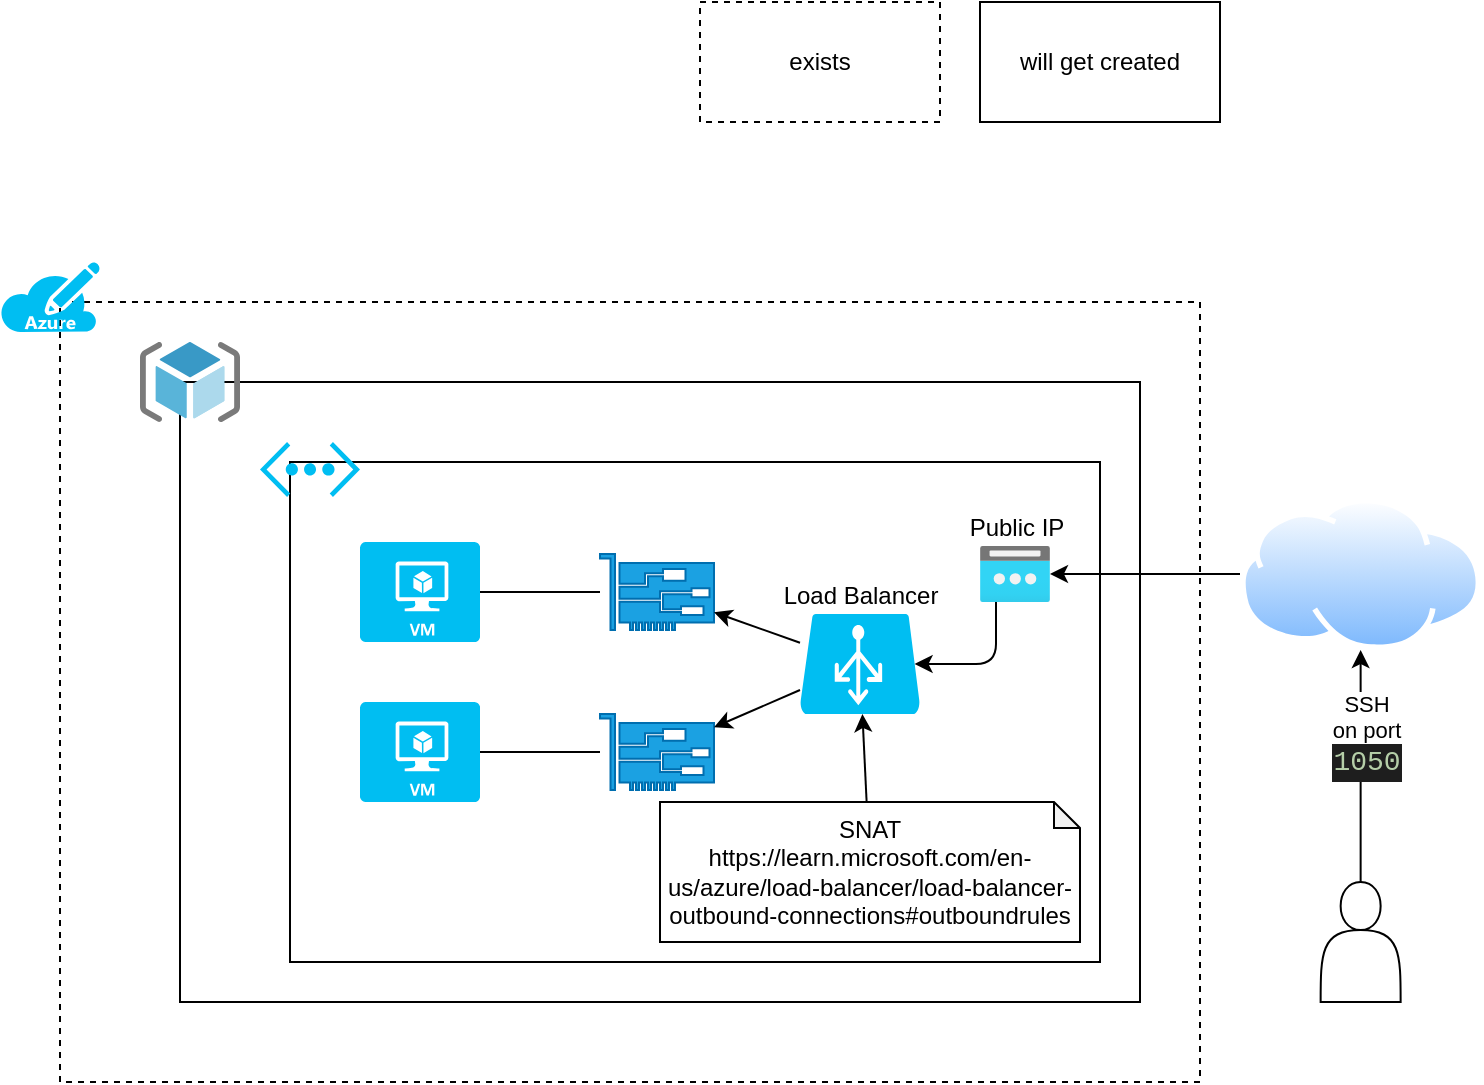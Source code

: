 <mxfile>
    <diagram id="pXDK_OTlS8100C30NQ0t" name="Page-1">
        <mxGraphModel dx="502" dy="336" grid="1" gridSize="10" guides="1" tooltips="1" connect="1" arrows="1" fold="1" page="1" pageScale="1" pageWidth="850" pageHeight="1100" math="0" shadow="0">
            <root>
                <mxCell id="0"/>
                <mxCell id="1" parent="0"/>
                <mxCell id="2" value="" style="rounded=0;whiteSpace=wrap;html=1;dashed=1;" parent="1" vertex="1">
                    <mxGeometry x="130" y="160" width="570" height="390" as="geometry"/>
                </mxCell>
                <mxCell id="3" value="" style="rounded=0;whiteSpace=wrap;html=1;" parent="1" vertex="1">
                    <mxGeometry x="190" y="200" width="480" height="310" as="geometry"/>
                </mxCell>
                <mxCell id="4" value="" style="rounded=0;whiteSpace=wrap;html=1;" parent="1" vertex="1">
                    <mxGeometry x="245" y="240" width="405" height="250" as="geometry"/>
                </mxCell>
                <mxCell id="5" value="" style="verticalLabelPosition=bottom;html=1;verticalAlign=top;align=center;strokeColor=none;fillColor=#00BEF2;shape=mxgraph.azure.azure_subscription;" parent="1" vertex="1">
                    <mxGeometry x="100" y="140" width="50" height="35" as="geometry"/>
                </mxCell>
                <mxCell id="6" value="" style="sketch=0;aspect=fixed;html=1;points=[];align=center;image;fontSize=12;image=img/lib/mscae/ResourceGroup.svg;" parent="1" vertex="1">
                    <mxGeometry x="170" y="180" width="50" height="40" as="geometry"/>
                </mxCell>
                <mxCell id="7" value="" style="verticalLabelPosition=bottom;html=1;verticalAlign=top;align=center;strokeColor=none;fillColor=#00BEF2;shape=mxgraph.azure.virtual_network;pointerEvents=1;dashed=1;" parent="1" vertex="1">
                    <mxGeometry x="230" y="230" width="50" height="27.5" as="geometry"/>
                </mxCell>
                <mxCell id="8" value="" style="verticalLabelPosition=bottom;html=1;verticalAlign=top;align=center;strokeColor=none;fillColor=#00BEF2;shape=mxgraph.azure.virtual_machine;" parent="1" vertex="1">
                    <mxGeometry x="280" y="280" width="60" height="50" as="geometry"/>
                </mxCell>
                <mxCell id="9" style="edgeStyle=none;html=1;entryX=1;entryY=0.5;entryDx=0;entryDy=0;entryPerimeter=0;endArrow=none;endFill=0;" parent="1" source="11" target="8" edge="1">
                    <mxGeometry relative="1" as="geometry"/>
                </mxCell>
                <mxCell id="11" value="" style="sketch=0;pointerEvents=1;shadow=0;dashed=0;html=1;strokeColor=#006EAF;fillColor=#1ba1e2;labelPosition=center;verticalLabelPosition=bottom;verticalAlign=top;outlineConnect=0;align=center;shape=mxgraph.office.devices.nic;fontColor=#ffffff;" parent="1" vertex="1">
                    <mxGeometry x="400" y="286" width="57" height="38" as="geometry"/>
                </mxCell>
                <mxCell id="12" value="exists" style="rounded=0;whiteSpace=wrap;html=1;dashed=1;" parent="1" vertex="1">
                    <mxGeometry x="450" y="10" width="120" height="60" as="geometry"/>
                </mxCell>
                <mxCell id="13" value="will get created" style="rounded=0;whiteSpace=wrap;html=1;" parent="1" vertex="1">
                    <mxGeometry x="590" y="10" width="120" height="60" as="geometry"/>
                </mxCell>
                <mxCell id="14" value="" style="verticalLabelPosition=bottom;html=1;verticalAlign=top;align=center;strokeColor=none;fillColor=#00BEF2;shape=mxgraph.azure.virtual_machine;" parent="1" vertex="1">
                    <mxGeometry x="280" y="360" width="60" height="50" as="geometry"/>
                </mxCell>
                <mxCell id="16" value="" style="edgeStyle=none;html=1;endArrow=none;endFill=0;" parent="1" source="15" target="14" edge="1">
                    <mxGeometry relative="1" as="geometry"/>
                </mxCell>
                <mxCell id="15" value="" style="sketch=0;pointerEvents=1;shadow=0;dashed=0;html=1;strokeColor=#006EAF;fillColor=#1ba1e2;labelPosition=center;verticalLabelPosition=bottom;verticalAlign=top;outlineConnect=0;align=center;shape=mxgraph.office.devices.nic;fontColor=#ffffff;" parent="1" vertex="1">
                    <mxGeometry x="400" y="366" width="57" height="38" as="geometry"/>
                </mxCell>
                <mxCell id="18" style="edgeStyle=none;html=1;" parent="1" source="17" target="11" edge="1">
                    <mxGeometry relative="1" as="geometry"/>
                </mxCell>
                <mxCell id="19" style="edgeStyle=none;html=1;" parent="1" source="17" target="15" edge="1">
                    <mxGeometry relative="1" as="geometry"/>
                </mxCell>
                <mxCell id="17" value="Load Balancer" style="verticalLabelPosition=top;html=1;verticalAlign=bottom;align=center;strokeColor=none;fillColor=#00BEF2;shape=mxgraph.azure.azure_load_balancer;labelPosition=center;" parent="1" vertex="1">
                    <mxGeometry x="500" y="316" width="60" height="50" as="geometry"/>
                </mxCell>
                <mxCell id="21" style="edgeStyle=orthogonalEdgeStyle;html=1;" parent="1" source="20" target="22" edge="1">
                    <mxGeometry relative="1" as="geometry"/>
                </mxCell>
                <mxCell id="20" value="" style="aspect=fixed;perimeter=ellipsePerimeter;html=1;align=center;shadow=0;dashed=0;spacingTop=3;image;image=img/lib/active_directory/internet_cloud.svg;" parent="1" vertex="1">
                    <mxGeometry x="720" y="258" width="120.63" height="76" as="geometry"/>
                </mxCell>
                <mxCell id="23" style="edgeStyle=orthogonalEdgeStyle;html=1;entryX=0.955;entryY=0.5;entryDx=0;entryDy=0;entryPerimeter=0;" parent="1" source="22" target="17" edge="1">
                    <mxGeometry relative="1" as="geometry">
                        <Array as="points">
                            <mxPoint x="598" y="341"/>
                        </Array>
                    </mxGeometry>
                </mxCell>
                <mxCell id="22" value="Public IP" style="aspect=fixed;html=1;points=[];align=center;image;fontSize=12;image=img/lib/azure2/networking/Public_IP_Addresses.svg;labelPosition=center;verticalLabelPosition=top;verticalAlign=bottom;" parent="1" vertex="1">
                    <mxGeometry x="590" y="282" width="35" height="28" as="geometry"/>
                </mxCell>
                <mxCell id="25" style="edgeStyle=none;html=1;" edge="1" parent="1" source="24" target="17">
                    <mxGeometry relative="1" as="geometry"/>
                </mxCell>
                <mxCell id="24" value="SNAT&lt;br&gt;https://learn.microsoft.com/en-us/azure/load-balancer/load-balancer-outbound-connections#outboundrules" style="shape=note;whiteSpace=wrap;html=1;backgroundOutline=1;darkOpacity=0.05;size=13;" vertex="1" parent="1">
                    <mxGeometry x="430" y="410" width="210" height="70" as="geometry"/>
                </mxCell>
                <mxCell id="27" style="edgeStyle=none;html=1;entryX=0.5;entryY=1;entryDx=0;entryDy=0;endArrow=classic;endFill=1;" edge="1" parent="1" source="26" target="20">
                    <mxGeometry relative="1" as="geometry"/>
                </mxCell>
                <mxCell id="28" value="SSH&lt;br&gt;on port&lt;br&gt;&lt;div style=&quot;color: rgb(212 , 212 , 212) ; background-color: rgb(30 , 30 , 30) ; font-family: &amp;#34;consolas&amp;#34; , &amp;#34;courier new&amp;#34; , monospace ; font-size: 14px ; line-height: 19px&quot;&gt;&lt;span style=&quot;color: #b5cea8&quot;&gt;1050&lt;/span&gt;&lt;/div&gt;" style="edgeLabel;html=1;align=center;verticalAlign=middle;resizable=0;points=[];" vertex="1" connectable="0" parent="27">
                    <mxGeometry x="0.269" y="-2" relative="1" as="geometry">
                        <mxPoint as="offset"/>
                    </mxGeometry>
                </mxCell>
                <mxCell id="26" value="" style="shape=actor;whiteSpace=wrap;html=1;" vertex="1" parent="1">
                    <mxGeometry x="760.32" y="450" width="40" height="60" as="geometry"/>
                </mxCell>
            </root>
        </mxGraphModel>
    </diagram>
</mxfile>